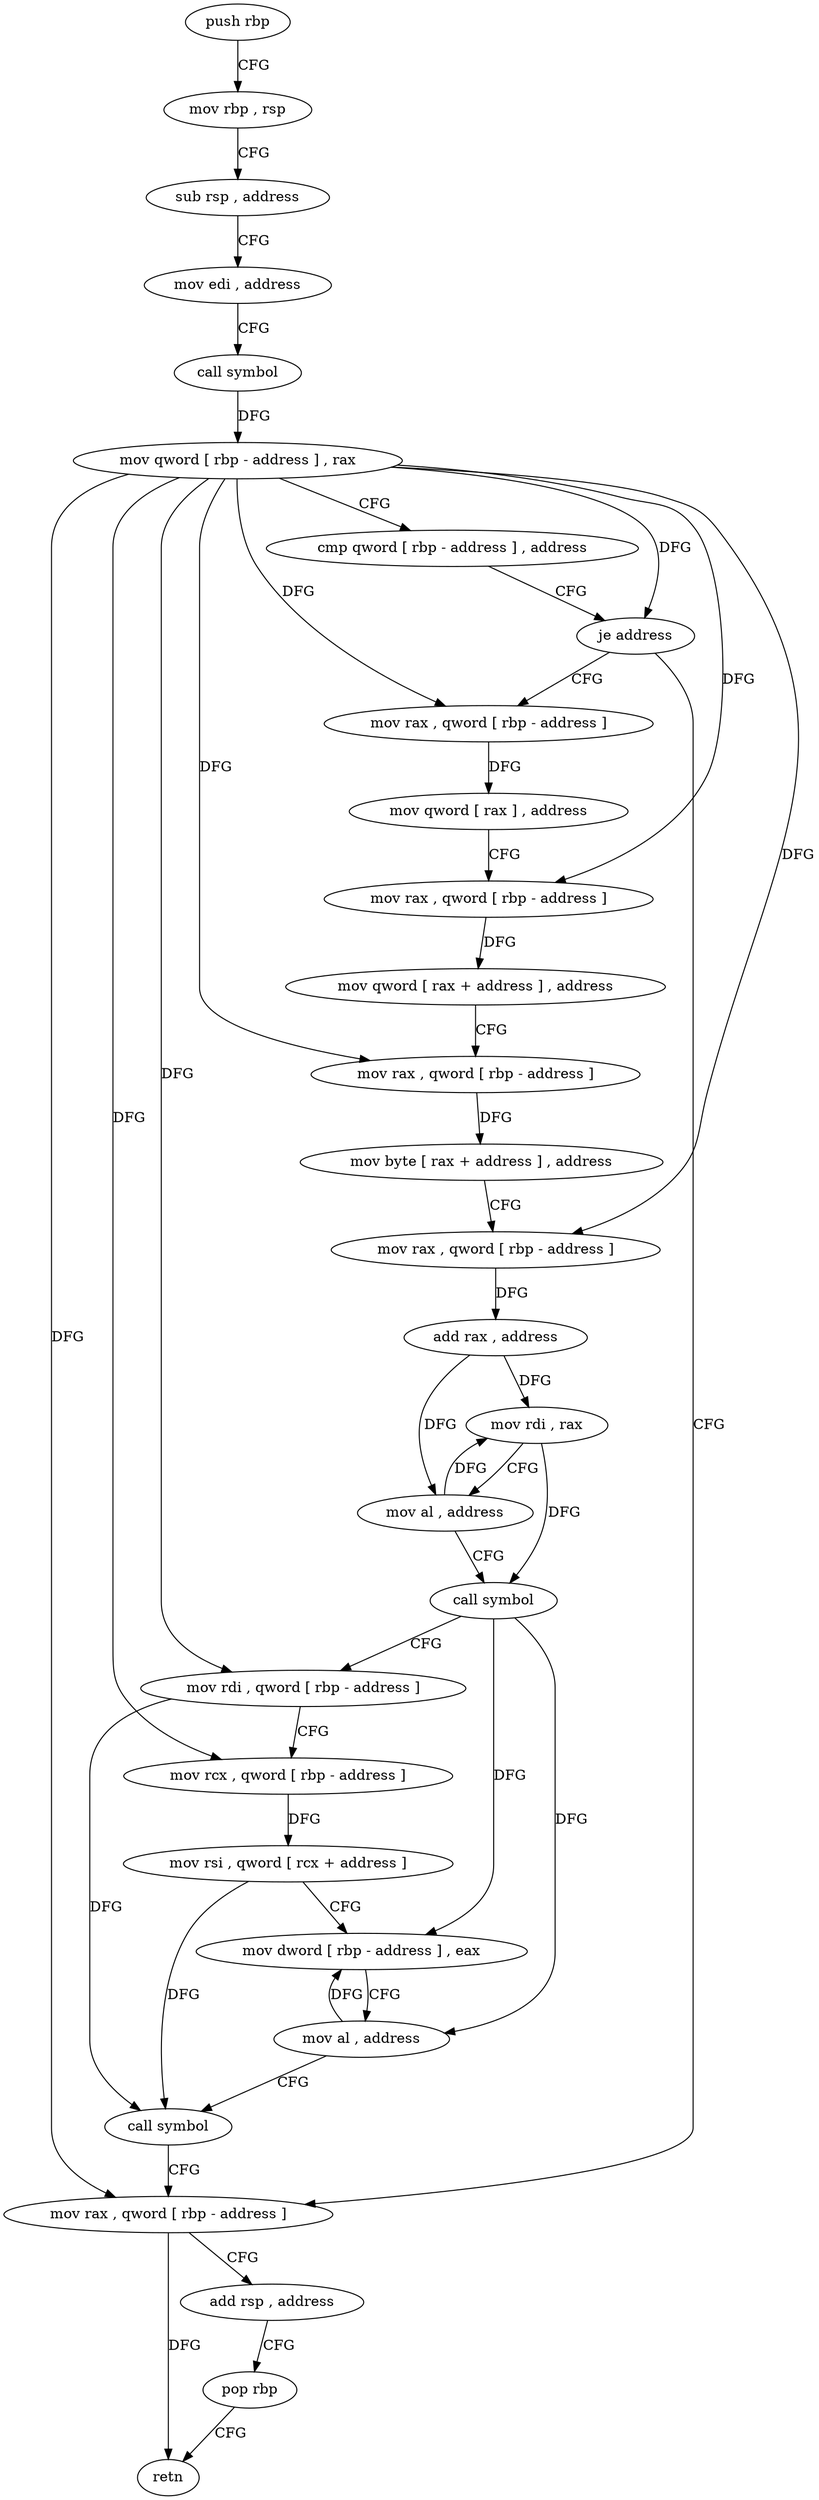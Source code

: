 digraph "func" {
"137120" [label = "push rbp" ]
"137121" [label = "mov rbp , rsp" ]
"137124" [label = "sub rsp , address" ]
"137128" [label = "mov edi , address" ]
"137133" [label = "call symbol" ]
"137138" [label = "mov qword [ rbp - address ] , rax" ]
"137142" [label = "cmp qword [ rbp - address ] , address" ]
"137147" [label = "je address" ]
"137226" [label = "mov rax , qword [ rbp - address ]" ]
"137153" [label = "mov rax , qword [ rbp - address ]" ]
"137230" [label = "add rsp , address" ]
"137234" [label = "pop rbp" ]
"137235" [label = "retn" ]
"137157" [label = "mov qword [ rax ] , address" ]
"137164" [label = "mov rax , qword [ rbp - address ]" ]
"137168" [label = "mov qword [ rax + address ] , address" ]
"137176" [label = "mov rax , qword [ rbp - address ]" ]
"137180" [label = "mov byte [ rax + address ] , address" ]
"137184" [label = "mov rax , qword [ rbp - address ]" ]
"137188" [label = "add rax , address" ]
"137194" [label = "mov rdi , rax" ]
"137197" [label = "mov al , address" ]
"137199" [label = "call symbol" ]
"137204" [label = "mov rdi , qword [ rbp - address ]" ]
"137208" [label = "mov rcx , qword [ rbp - address ]" ]
"137212" [label = "mov rsi , qword [ rcx + address ]" ]
"137216" [label = "mov dword [ rbp - address ] , eax" ]
"137219" [label = "mov al , address" ]
"137221" [label = "call symbol" ]
"137120" -> "137121" [ label = "CFG" ]
"137121" -> "137124" [ label = "CFG" ]
"137124" -> "137128" [ label = "CFG" ]
"137128" -> "137133" [ label = "CFG" ]
"137133" -> "137138" [ label = "DFG" ]
"137138" -> "137142" [ label = "CFG" ]
"137138" -> "137147" [ label = "DFG" ]
"137138" -> "137226" [ label = "DFG" ]
"137138" -> "137153" [ label = "DFG" ]
"137138" -> "137164" [ label = "DFG" ]
"137138" -> "137176" [ label = "DFG" ]
"137138" -> "137184" [ label = "DFG" ]
"137138" -> "137204" [ label = "DFG" ]
"137138" -> "137208" [ label = "DFG" ]
"137142" -> "137147" [ label = "CFG" ]
"137147" -> "137226" [ label = "CFG" ]
"137147" -> "137153" [ label = "CFG" ]
"137226" -> "137230" [ label = "CFG" ]
"137226" -> "137235" [ label = "DFG" ]
"137153" -> "137157" [ label = "DFG" ]
"137230" -> "137234" [ label = "CFG" ]
"137234" -> "137235" [ label = "CFG" ]
"137157" -> "137164" [ label = "CFG" ]
"137164" -> "137168" [ label = "DFG" ]
"137168" -> "137176" [ label = "CFG" ]
"137176" -> "137180" [ label = "DFG" ]
"137180" -> "137184" [ label = "CFG" ]
"137184" -> "137188" [ label = "DFG" ]
"137188" -> "137194" [ label = "DFG" ]
"137188" -> "137197" [ label = "DFG" ]
"137194" -> "137197" [ label = "CFG" ]
"137194" -> "137199" [ label = "DFG" ]
"137197" -> "137199" [ label = "CFG" ]
"137197" -> "137194" [ label = "DFG" ]
"137199" -> "137204" [ label = "CFG" ]
"137199" -> "137216" [ label = "DFG" ]
"137199" -> "137219" [ label = "DFG" ]
"137204" -> "137208" [ label = "CFG" ]
"137204" -> "137221" [ label = "DFG" ]
"137208" -> "137212" [ label = "DFG" ]
"137212" -> "137216" [ label = "CFG" ]
"137212" -> "137221" [ label = "DFG" ]
"137216" -> "137219" [ label = "CFG" ]
"137219" -> "137221" [ label = "CFG" ]
"137219" -> "137216" [ label = "DFG" ]
"137221" -> "137226" [ label = "CFG" ]
}
